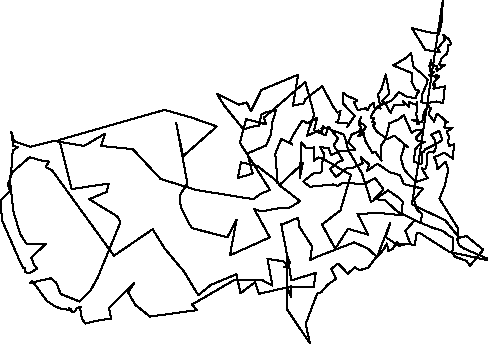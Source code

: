 unitsize(0.001cm);
draw((7810,6053)--(7798,5709));
draw((7798,5709)--(7744,5476));
draw((7744,5476)--(7547,5503));
draw((7547,5503)--(7324,5560));
draw((7324,5560)--(7264,5575));
draw((7264,5575)--(7503,5191));
draw((7503,5191)--(7759,5143));
draw((7759,5143)--(7724,5210));
draw((7724,5210)--(7802,5317));
draw((7802,5317)--(7848,5358));
draw((7848,5358)--(7821,5457));
draw((7821,5457)--(7874,5405));
draw((7874,5405)--(7883,5408));
draw((7883,5408)--(7927,5365));
draw((7927,5365)--(7962,5287));
draw((7962,5287)--(7913,5280));
draw((7913,5280)--(7890,5130));
draw((7890,5130)--(7790,5038));
draw((7790,5038)--(7772,4989));
draw((7772,4989)--(7744,4933));
draw((7744,4933)--(7783,4912));
draw((7783,4912)--(7846,4923));
draw((7846,4923)--(7777,4869));
draw((7777,4869)--(7726,4833));
draw((7726,4833)--(7702,4815));
draw((7702,4815)--(7700,4854));
draw((7700,4854)--(7716,4909));
draw((7716,4909)--(7622,4917));
draw((7622,4917)--(7606,5009));
draw((7606,5009)--(7576,4915));
draw((7576,4915)--(7583,4813));
draw((7583,4813)--(7654,4795));
draw((7654,4795)--(7570,4741));
draw((7570,4741)--(7617,4724));
draw((7617,4724)--(7673,4718));
draw((7673,4718)--(7698,4745));
draw((7698,4745)--(7752,4721));
draw((7752,4721)--(7692,4666));
draw((7692,4666)--(7631,4573));
draw((7631,4573)--(7674,4579));
draw((7674,4579)--(7679,4581));
draw((7679,4581)--(7647,4504));
draw((7647,4504)--(7832,4542));
draw((7832,4542)--(7848,4546));
draw((7848,4546)--(7817,4252));
draw((7817,4252)--(7698,4279));
draw((7698,4279)--(7613,4275));
draw((7613,4275)--(7554,4236));
draw((7554,4236)--(7432,4265));
draw((7432,4265)--(7443,4375));
draw((7443,4375)--(7458,4428));
draw((7458,4428)--(7520,4572));
draw((7520,4572)--(7547,4664));
draw((7547,4664)--(7417,4788));
draw((7417,4788)--(7295,4887));
draw((7295,4887)--(7254,5129));
draw((7254,5129)--(7142,5032));
draw((7142,5032)--(6937,4917));
draw((6937,4917)--(7267,4779));
draw((7267,4779)--(7259,4630));
draw((7259,4630)--(7338,4481));
draw((7338,4481)--(7399,4467));
draw((7399,4467)--(7364,4427));
draw((7364,4427)--(7333,4335));
draw((7333,4335)--(7160,4370));
draw((7160,4370)--(7037,4446));
draw((7037,4446)--(6911,4296));
draw((6911,4296)--(6660,4193));
draw((6660,4193)--(6557,4047));
draw((6557,4047)--(6537,3982));
draw((6537,3982)--(6603,3982));
draw((6603,3982)--(6567,3922));
draw((6567,3922)--(6602,3920));
draw((6602,3920)--(6621,3891));
draw((6621,3891)--(6577,3858));
draw((6577,3858)--(6652,3742));
draw((6652,3742)--(6833,3618));
draw((6833,3618)--(6958,3678));
draw((6958,3678)--(7199,3469));
draw((7199,3469)--(7141,3514));
draw((7141,3514)--(7076,3302));
draw((7076,3302)--(7082,3235));
draw((7082,3235)--(7131,3081));
draw((7131,3081)--(7238,2957));
draw((7238,2957)--(7346,2858));
draw((7346,2858)--(7543,2929));
draw((7543,2929)--(7440,3100));
draw((7440,3100)--(7503,3086));
draw((7503,3086)--(7532,3175));
draw((7532,3175)--(7533,3358));
draw((7533,3358)--(7582,3396));
draw((7582,3396)--(7654,3377));
draw((7654,3377)--(7696,3486));
draw((7696,3486)--(7667,3608));
draw((7667,3608)--(7603,3690));
draw((7603,3690)--(7750,3760));
draw((7750,3760)--(7803,3598));
draw((7803,3598)--(7633,3499));
draw((7633,3499)--(7494,3430));
draw((7494,3430)--(7475,3388));
draw((7475,3388)--(7422,3390));
draw((7422,3390)--(7452,3339));
draw((7452,3339)--(7453,3229));
draw((7453,3229)--(7434,3173));
draw((7434,3173)--(7299,3219));
draw((7299,3219)--(7316,3360));
draw((7316,3360)--(7321,3429));
draw((7321,3429)--(7408,3534));
draw((7408,3534)--(7492,3560));
draw((7492,3560)--(7370,3588));
draw((7370,3588)--(7331,3634));
draw((7331,3634)--(7429,3737));
draw((7429,3737)--(7423,3776));
draw((7423,3776)--(7342,3775));
draw((7342,3775)--(7262,3725));
draw((7262,3725)--(7124,4039));
draw((7124,4039)--(7037,3965));
draw((7037,3965)--(6862,3892));
draw((6862,3892)--(6864,3854));
draw((6864,3854)--(6798,3610));
draw((6798,3610)--(6713,3488));
draw((6713,3488)--(6731,3234));
draw((6731,3234)--(6623,3389));
draw((6623,3389)--(6570,3371));
draw((6570,3371)--(6453,3567));
draw((6453,3567)--(6426,3656));
draw((6426,3656)--(6427,3717));
draw((6427,3717)--(6365,3679));
draw((6365,3679)--(6317,3673));
draw((6317,3673)--(6454,3821));
draw((6454,3821)--(6425,3867));
draw((6425,3867)--(6333,3909));
draw((6333,3909)--(6366,4002));
draw((6366,4002)--(6340,3870));
draw((6340,3870)--(6376,3819));
draw((6376,3819)--(6327,3745));
draw((6327,3745)--(6207,3700));
draw((6207,3700)--(6140,3558));
draw((6140,3558)--(6235,3471));
draw((6235,3471)--(6265,3426));
draw((6265,3426)--(5987,3402));
draw((5987,3402)--(5841,3328));
draw((5841,3328)--(5796,3459));
draw((5796,3459)--(5649,3472));
draw((5649,3472)--(5719,3352));
draw((5719,3352)--(5679,3171));
draw((5679,3171)--(5677,3049));
draw((5677,3049)--(5650,3023));
draw((5650,3023)--(5531,3011));
draw((5531,3011)--(5350,2867));
draw((5350,2867)--(5470,2774));
draw((5470,2774)--(5881,2817));
draw((5881,2817)--(5963,2789));
draw((5963,2789)--(6044,2848));
draw((6044,2848)--(6422,2820));
draw((6422,2820)--(6617,2928));
draw((6617,2928)--(6766,2732));
draw((6766,2732)--(6597,2563));
draw((6597,2563)--(6800,2532));
draw((6800,2532)--(7015,2333));
draw((7015,2333)--(7418,2139));
draw((7418,2139)--(7448,2291));
draw((7448,2291)--(7351,2376));
draw((7351,2376)--(7304,2550));
draw((7304,2550)--(7458,2741));
draw((7458,2741)--(7125,2823));
draw((7125,2823)--(7055,2981));
draw((7055,2981)--(6881,3029));
draw((6881,3029)--(6656,3181));
draw((6656,3181)--(6468,3050));
draw((6468,3050)--(6518,3165));
draw((6518,3165)--(6360,3301));
draw((6360,3301)--(6402,3190));
draw((6402,3190)--(6204,3099));
draw((6204,3099)--(6113,3101));
draw((6113,3101)--(5930,2948));
draw((5930,2948)--(5821,3086));
draw((5821,3086)--(5960,3207));
draw((5960,3207)--(6050,3242));
draw((6050,3242)--(5887,3508));
draw((5887,3508)--(5965,3624));
draw((5965,3624)--(5803,3824));
draw((5803,3824)--(5671,3807));
draw((5671,3807)--(5778,3813));
draw((5778,3813)--(5751,3681));
draw((5751,3681)--(5541,3769));
draw((5541,3769)--(5597,3993));
draw((5597,3993)--(5427,3894));
draw((5427,3894)--(5336,3943));
draw((5336,3943)--(5207,3742));
draw((5207,3742)--(5111,3569));
draw((5111,3569)--(5160,3517));
draw((5160,3517)--(4965,3622));
draw((4965,3622)--(4857,3359));
draw((4857,3359)--(4898,2840));
draw((4898,2840)--(4831,2917));
draw((4831,2917)--(4537,3143));
draw((4537,3143)--(4252,3206));
draw((4252,3206)--(4196,2929));
draw((4196,2929)--(4458,3007));
draw((4458,3007)--(4364,3362));
draw((4364,3362)--(4694,3502));
draw((4694,3502)--(4780,3694));
draw((4780,3694)--(4806,3914));
draw((4806,3914)--(4871,4132));
draw((4871,4132)--(4679,4084));
draw((4679,4084)--(4634,4054));
draw((4634,4054)--(4607,4049));
draw((4607,4049)--(4574,3843));
draw((4574,3843)--(4496,3844));
draw((4496,3844)--(4293,3788));
draw((4293,3788)--(3950,4215));
draw((3950,4215)--(3832,4410));
draw((3832,4410)--(4217,4224));
draw((4217,4224)--(4354,4262));
draw((4354,4262)--(4427,4109));
draw((4427,4109)--(4606,4468));
draw((4606,4468)--(4602,4478));
draw((4602,4478)--(5259,4751));
draw((5259,4751)--(5168,4208));
draw((5168,4208)--(5356,4241));
draw((5356,4241)--(5385,4318));
draw((5385,4318)--(5685,4546));
draw((5685,4546)--(5871,4202));
draw((5871,4202)--(5955,4081));
draw((5955,4081)--(6008,4117));
draw((6008,4117)--(5964,3935));
draw((5964,3935)--(5926,3912));
draw((5926,3912)--(6150,3888));
draw((6150,3888)--(6120,3821));
draw((6120,3821)--(6259,4030));
draw((6259,4030)--(6123,4167));
draw((6123,4167)--(6051,4246));
draw((6051,4246)--(6058,4426));
draw((6058,4426)--(6139,4369));
draw((6139,4369)--(6237,4332));
draw((6237,4332)--(6304,4294));
draw((6304,4294)--(6241,4268));
draw((6241,4268)--(6312,4126));
draw((6312,4126)--(6450,4160));
draw((6450,4160)--(6488,4128));
draw((6488,4128)--(6524,4207));
draw((6524,4207)--(6589,4256));
draw((6589,4256)--(6607,4173));
draw((6607,4173)--(6713,4154));
draw((6713,4154)--(6670,4401));
draw((6670,4401)--(6735,4509));
draw((6735,4509)--(6806,4755));
draw((6806,4755)--(6868,4418));
draw((6868,4418)--(6740,4282));
draw((6740,4282)--(6779,4273));
draw((6779,4273)--(6891,4075));
draw((6891,4075)--(6947,4209));
draw((6947,4209)--(7128,4215));
draw((7128,4215)--(7111,4288));
draw((7111,4288)--(7216,4180));
draw((7216,4180)--(7207,4270));
draw((7207,4270)--(7349,4219));
draw((7349,4219)--(7360,4275));
draw((7360,4275)--(7355,4151));
draw((7355,4151)--(7344,4046));
draw((7344,4046)--(7388,3879));
draw((7388,3879)--(7351,3877));
draw((7351,3877)--(7345,3951));
draw((7345,3951)--(7271,3948));
draw((7271,3948)--(7449,3911));
draw((7449,3911)--(7466,4037));
draw((7466,4037)--(7506,4138));
draw((7506,4138)--(7541,4141));
draw((7541,4141)--(7542,4198));
draw((7542,4198)--(7534,4227));
draw((7534,4227)--(7549,4208));
draw((7549,4208)--(7604,4146));
draw((7604,4146)--(7601,4171));
draw((7601,4171)--(7562,4058));
draw((7562,4058)--(7660,3924));
draw((7660,3924)--(7705,4065));
draw((7705,4065)--(7805,3991));
draw((7805,3991)--(7872,3922));
draw((7872,3922)--(7909,3912));
draw((7909,3912)--(7844,3902));
draw((7844,3902)--(7841,3818));
draw((7841,3818)--(7988,3820));
draw((7988,3820)--(7879,3743));
draw((7879,3743)--(7922,3655));
draw((7922,3655)--(7906,3580));
draw((7906,3580)--(7919,3496));
draw((7919,3496)--(8013,3523));
draw((8013,3523)--(8001,3418));
draw((8001,3418)--(7989,3271));
draw((7989,3271)--(7838,3375));
draw((7838,3375)--(7747,3329));
draw((7747,3329)--(7657,3301));
draw((7657,3301)--(7695,3220));
draw((7695,3220)--(7715,3086));
draw((7715,3086)--(7861,3216));
draw((7861,3216)--(7909,3080));
draw((7909,3080)--(7851,2809));
draw((7851,2809)--(7753,2564));
draw((7753,2564)--(8080,2039));
draw((8080,2039)--(8080,1835));
draw((8080,1835)--(8063,1860));
draw((8063,1860)--(8098,1746));
draw((8098,1746)--(8184,1685));
draw((8184,1685)--(8594,1510));
draw((8594,1510)--(8605,1479));
draw((8605,1479)--(7926,1627));
draw((7926,1627)--(7416,1953));
draw((7416,1953)--(7352,1952));
draw((7352,1952)--(7314,1739));
draw((7314,1739)--(7218,1773));
draw((7218,1773)--(7035,1733));
draw((7035,1733)--(6803,1886));
draw((6803,1886)--(6885,2138));
draw((6885,2138)--(6651,1534));
draw((6651,1534)--(6496,1678));
draw((6496,1678)--(6252,1795));
draw((6252,1795)--(5637,1558));
draw((5637,1558)--(5472,1482));
draw((5472,1482)--(5506,1719));
draw((5506,1719)--(5277,2078));
draw((5277,2078)--(5260,2230));
draw((5260,2230)--(4996,2115));
draw((4996,2115)--(4959,2123));
draw((4959,2123)--(5098,1394));
draw((5098,1394)--(5139,1124));
draw((5139,1124)--(5571,1255));
draw((5571,1255)--(5532,998));
draw((5532,998)--(5344,1003));
draw((5344,1003)--(5069,998));
draw((5069,998)--(5136,825));
draw((5136,825)--(5140,1018));
draw((5140,1018)--(4569,886));
draw((4569,886)--(4500,1093));
draw((4500,1093)--(4244,896));
draw((4244,896)--(4170,1232));
draw((4170,1232)--(3719,1043));
draw((3719,1043)--(3499,863));
draw((3499,863)--(3245,1281));
draw((3245,1281)--(2908,1681));
draw((2908,1681)--(2694,2026));
draw((2694,2026)--(2011,1558));
draw((2011,1558)--(920,3065));
draw((920,3065)--(806,3123));
draw((806,3123)--(863,3219));
draw((863,3219)--(741,3235));
draw((741,3235)--(525,3297));
draw((525,3297)--(218,3031));
draw((218,3031)--(141,2814));
draw((141,2814)--(178,2702));
draw((178,2702)--(10,2537));
draw((10,2537)--(36,2185));
draw((36,2185)--(345,1476));
draw((345,1476)--(413,1338));
draw((413,1338)--(437,1344));
draw((437,1344)--(450,1274));
draw((450,1274)--(478,1256));
draw((478,1256)--(489,1254));
draw((489,1254)--(513,1247));
draw((513,1247)--(659,1331));
draw((659,1331)--(602,1395));
draw((602,1395)--(552,1526));
draw((552,1526)--(809,1766));
draw((809,1766)--(464,1773));
draw((464,1773)--(354,1950));
draw((354,1950)--(240,2327));
draw((240,2327)--(174,2901));
draw((174,2901)--(197,3021));
draw((197,3021)--(226,3415));
draw((226,3415)--(317,3476));
draw((317,3476)--(236,3494));
draw((236,3494)--(199,3743));
draw((199,3743)--(250,3578));
draw((250,3578)--(536,3481));
draw((536,3481)--(952,3583));
draw((952,3583)--(1482,3494));
draw((1482,3494)--(1851,3710));
draw((1851,3710)--(1784,3494));
draw((1784,3494)--(2342,3439));
draw((2342,3439)--(2835,2912));
draw((2835,2912)--(3461,2718));
draw((3461,2718)--(4476,2555));
draw((4476,2555)--(4584,2643));
draw((4584,2643)--(4763,2720));
draw((4763,2720)--(4232,3551));
draw((4232,3551)--(4342,3966));
draw((4342,3966)--(4694,3877));
draw((4694,3877)--(4655,3992));
draw((4655,3992)--(5387,4623));
draw((5387,4623)--(5543,4042));
draw((5543,4042)--(5457,3808));
draw((5457,3808)--(5417,3673));
draw((5417,3673)--(5621,3768));
draw((5621,3768)--(5678,3742));
draw((5678,3742)--(5706,3844));
draw((5706,3844)--(5720,3823));
draw((5720,3823)--(6069,3695));
draw((6069,3695)--(6148,3413));
draw((6148,3413)--(6387,3008));
draw((6387,3008)--(6547,2506));
draw((6547,2506)--(6848,2712));
draw((6848,2712)--(7049,2570));
draw((7049,2570)--(7104,2510));
draw((7104,2510)--(7087,2274));
draw((7087,2274)--(6686,2312));
draw((6686,2312)--(6307,2295));
draw((6307,2295)--(6493,1931));
draw((6493,1931)--(6139,2032));
draw((6139,2032)--(5914,1682));
draw((5914,1682)--(5681,2109));
draw((5681,2109)--(6007,2359));
draw((6007,2359)--(6190,2985));
draw((6190,2985)--(5697,3269));
draw((5697,3269)--(5619,3291));
draw((5619,3291)--(5539,3235));
draw((5539,3235)--(5540,3468));
draw((5540,3468)--(5400,3461));
draw((5400,3461)--(5316,3554));
draw((5316,3554)--(5315,3557));
draw((5315,3557)--(5291,2929));
draw((5291,2929)--(5342,3188));
draw((5342,3188)--(4929,2803));
draw((4929,2803)--(5296,2520));
draw((5296,2520)--(5117,2409));
draw((5117,2409)--(4973,2406));
draw((4973,2406)--(4612,2341));
draw((4612,2341)--(4488,2378));
draw((4488,2378)--(4759,1883));
draw((4759,1883)--(4056,1564));
draw((4056,1564)--(4174,2190));
draw((4174,2190)--(4012,1886));
draw((4012,1886)--(3390,2043));
draw((3390,2043)--(3319,2151));
draw((3319,2151)--(3233,2329));
draw((3233,2329)--(3189,2411));
draw((3189,2411)--(3174,2627));
draw((3174,2627)--(3307,2833));
draw((3307,2833)--(3108,3908));
draw((3108,3908)--(3229,3312));
draw((3229,3312)--(3824,3838));
draw((3824,3838)--(3396,3990));
draw((3396,3990)--(2906,4131));
draw((2906,4131)--(1047,3602));
draw((1047,3602)--(1263,2734));
draw((1263,2734)--(1918,2832));
draw((1918,2832)--(1882,2684));
draw((1882,2684)--(1575,2555));
draw((1575,2555)--(2067,2254));
draw((2067,2254)--(2126,2150));
draw((2126,2150)--(1721,1165));
draw((1721,1165)--(1595,942));
draw((1595,942)--(1406,750));
draw((1406,750)--(1072,883));
draw((1072,883)--(993,1084));
draw((993,1084)--(893,1161));
draw((893,1161)--(527,1077));
draw((527,1077)--(572,1108));
draw((572,1108)--(783,825));
draw((783,825)--(834,757));
draw((834,757)--(982,659));
draw((982,659)--(1082,625));
draw((1082,625)--(1212,603));
draw((1212,603)--(1213,633));
draw((1213,633)--(1253,580));
draw((1253,580)--(1249,600));
draw((1249,600)--(1254,617));
draw((1254,617)--(1276,559));
draw((1276,559)--(1322,580));
draw((1322,580)--(1361,637));
draw((1361,637)--(1422,658));
draw((1422,658)--(1415,628));
draw((1415,628)--(1443,459));
draw((1443,459)--(1503,362));
draw((1503,362)--(1790,429));
draw((1790,429)--(1961,445));
draw((1961,445)--(1926,636));
draw((1926,636)--(2372,1084));
draw((2372,1084)--(2260,913));
draw((2260,913)--(2384,695));
draw((2384,695)--(2647,485));
draw((2647,485)--(3477,599));
draw((3477,599)--(3390,698));
draw((3390,698)--(4125,1125));
draw((4125,1125)--(4619,1132));
draw((4619,1132)--(4805,1033));
draw((4805,1033)--(4719,1504));
draw((4719,1504)--(5005,1458));
draw((5005,1458)--(5068,1390));
draw((5068,1390)--(5010,1351));
draw((5010,1351)--(5114,1430));
draw((5114,1430)--(5060,1577));
draw((5060,1577)--(5070,605));
draw((5070,605)--(5469,10));
draw((5469,10)--(5393,355));
draw((5393,355)--(5596,892));
draw((5596,892)--(5666,914));
draw((5666,914)--(5788,1053));
draw((5788,1053)--(5930,1151));
draw((5930,1151)--(5840,1325));
draw((5840,1325)--(5964,1421));
draw((5964,1421)--(6136,1243));
draw((6136,1243)--(6258,1354));
draw((6258,1354)--(6359,1298));
draw((6359,1298)--(6379,1302));
draw((6379,1302)--(6378,1314));
draw((6378,1314)--(6494,1347));
draw((6494,1347)--(6621,1513));
draw((6621,1513)--(6765,1663));
draw((6765,1663)--(6826,1774));
draw((6826,1774)--(6854,1640));
draw((6854,1640)--(6932,1683));
draw((6932,1683)--(7004,1805));
draw((7004,1805)--(7046,1757));
draw((7046,1757)--(7240,1762));
draw((7240,1762)--(7152,2000));
draw((7152,2000)--(7315,2181));
draw((7315,2181)--(7643,2048));
draw((7643,2048)--(7822,1992));
draw((7822,1992)--(7905,1921));
draw((7905,1921)--(7989,1876));
draw((7989,1876)--(7985,1657));
draw((7985,1657)--(7973,1606));
draw((7973,1606)--(8038,1535));
draw((8038,1535)--(8228,1471));
draw((8228,1471)--(8292,1383));
draw((8292,1383)--(8525,1664));
draw((8525,1664)--(8229,1905));
draw((8229,1905)--(8101,1876));
draw((8101,1876)--(7856,2181));
draw((7856,2181)--(7267,2466));
draw((7267,2466)--(7309,2717));
draw((7309,2717)--(7810,6053));

